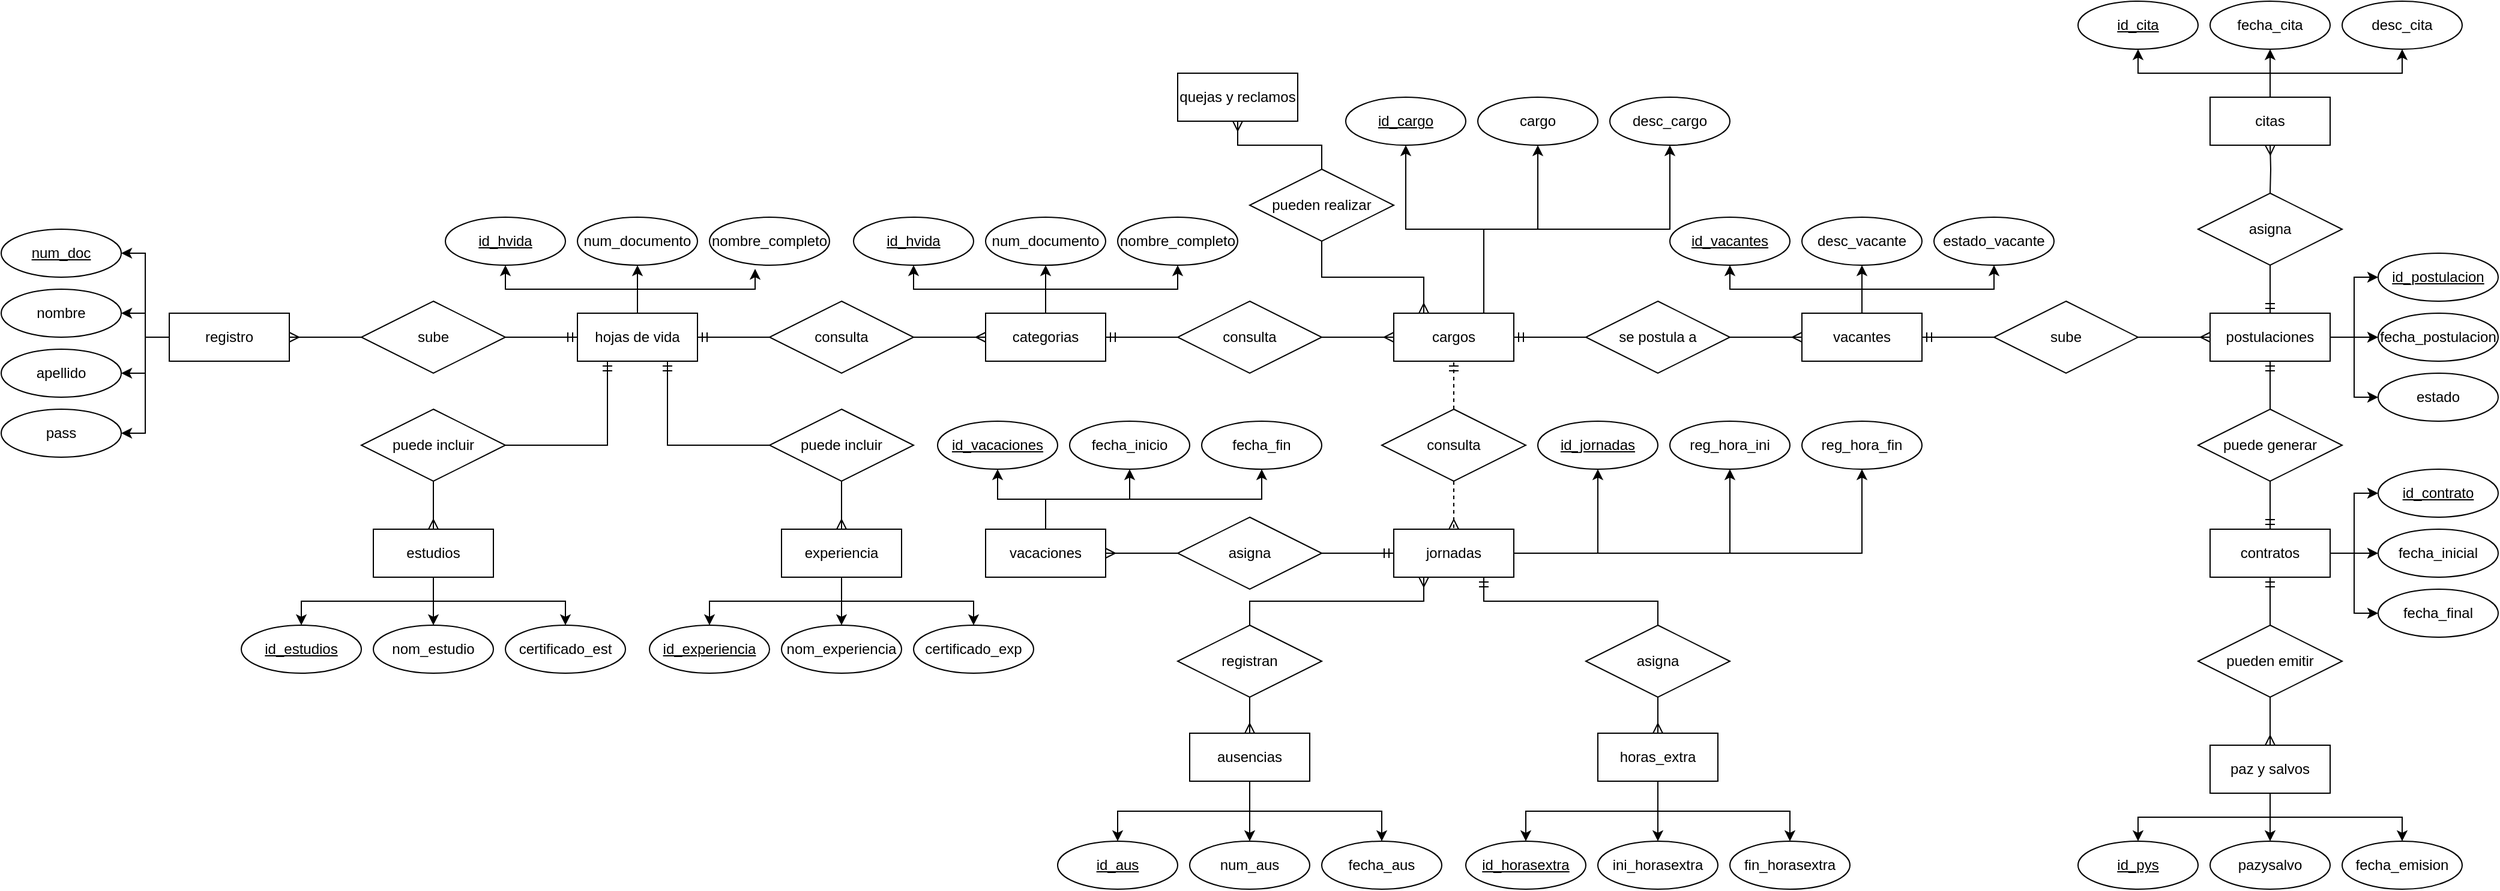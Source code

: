 <mxfile version="24.6.2" type="google">
  <diagram id="R2lEEEUBdFMjLlhIrx00" name="Page-1">
    <mxGraphModel grid="1" page="1" gridSize="10" guides="1" tooltips="1" connect="1" arrows="1" fold="1" pageScale="1" pageWidth="1600" pageHeight="900" math="0" shadow="0" extFonts="Permanent Marker^https://fonts.googleapis.com/css?family=Permanent+Marker">
      <root>
        <mxCell id="0" />
        <mxCell id="1" parent="0" />
        <mxCell id="U-xJB6DXRSWDRLuAF7kE-79" style="edgeStyle=orthogonalEdgeStyle;rounded=0;orthogonalLoop=1;jettySize=auto;html=1;exitX=0;exitY=0.5;exitDx=0;exitDy=0;entryX=1;entryY=0.5;entryDx=0;entryDy=0;" edge="1" parent="1" source="U-xJB6DXRSWDRLuAF7kE-1" target="U-xJB6DXRSWDRLuAF7kE-72">
          <mxGeometry relative="1" as="geometry" />
        </mxCell>
        <mxCell id="U-xJB6DXRSWDRLuAF7kE-80" style="edgeStyle=orthogonalEdgeStyle;rounded=0;orthogonalLoop=1;jettySize=auto;html=1;exitX=0;exitY=0.5;exitDx=0;exitDy=0;entryX=1;entryY=0.5;entryDx=0;entryDy=0;" edge="1" parent="1" source="U-xJB6DXRSWDRLuAF7kE-1" target="U-xJB6DXRSWDRLuAF7kE-73">
          <mxGeometry relative="1" as="geometry" />
        </mxCell>
        <mxCell id="U-xJB6DXRSWDRLuAF7kE-81" style="edgeStyle=orthogonalEdgeStyle;rounded=0;orthogonalLoop=1;jettySize=auto;html=1;exitX=0;exitY=0.5;exitDx=0;exitDy=0;entryX=1;entryY=0.5;entryDx=0;entryDy=0;" edge="1" parent="1" source="U-xJB6DXRSWDRLuAF7kE-1" target="U-xJB6DXRSWDRLuAF7kE-75">
          <mxGeometry relative="1" as="geometry" />
        </mxCell>
        <mxCell id="U-xJB6DXRSWDRLuAF7kE-82" style="edgeStyle=orthogonalEdgeStyle;rounded=0;orthogonalLoop=1;jettySize=auto;html=1;exitX=0;exitY=0.5;exitDx=0;exitDy=0;entryX=1;entryY=0.5;entryDx=0;entryDy=0;" edge="1" parent="1" source="U-xJB6DXRSWDRLuAF7kE-1" target="U-xJB6DXRSWDRLuAF7kE-77">
          <mxGeometry relative="1" as="geometry" />
        </mxCell>
        <mxCell id="U-xJB6DXRSWDRLuAF7kE-1" value="registro" style="whiteSpace=wrap;html=1;align=center;" vertex="1" parent="1">
          <mxGeometry x="140" y="260" width="100" height="40" as="geometry" />
        </mxCell>
        <mxCell id="U-xJB6DXRSWDRLuAF7kE-111" style="edgeStyle=orthogonalEdgeStyle;rounded=0;orthogonalLoop=1;jettySize=auto;html=1;exitX=0.5;exitY=0;exitDx=0;exitDy=0;entryX=0.5;entryY=1;entryDx=0;entryDy=0;" edge="1" parent="1" source="U-xJB6DXRSWDRLuAF7kE-2" target="U-xJB6DXRSWDRLuAF7kE-108">
          <mxGeometry relative="1" as="geometry" />
        </mxCell>
        <mxCell id="U-xJB6DXRSWDRLuAF7kE-112" style="edgeStyle=orthogonalEdgeStyle;rounded=0;orthogonalLoop=1;jettySize=auto;html=1;exitX=0.5;exitY=0;exitDx=0;exitDy=0;entryX=0.5;entryY=1;entryDx=0;entryDy=0;" edge="1" parent="1" source="U-xJB6DXRSWDRLuAF7kE-2" target="U-xJB6DXRSWDRLuAF7kE-109">
          <mxGeometry relative="1" as="geometry" />
        </mxCell>
        <mxCell id="U-xJB6DXRSWDRLuAF7kE-2" value="hojas de vida" style="whiteSpace=wrap;html=1;align=center;" vertex="1" parent="1">
          <mxGeometry x="480" y="260" width="100" height="40" as="geometry" />
        </mxCell>
        <mxCell id="U-xJB6DXRSWDRLuAF7kE-120" style="edgeStyle=orthogonalEdgeStyle;rounded=0;orthogonalLoop=1;jettySize=auto;html=1;exitX=0.5;exitY=0;exitDx=0;exitDy=0;entryX=0.5;entryY=1;entryDx=0;entryDy=0;" edge="1" parent="1" source="U-xJB6DXRSWDRLuAF7kE-3" target="U-xJB6DXRSWDRLuAF7kE-118">
          <mxGeometry relative="1" as="geometry" />
        </mxCell>
        <mxCell id="U-xJB6DXRSWDRLuAF7kE-121" style="edgeStyle=orthogonalEdgeStyle;rounded=0;orthogonalLoop=1;jettySize=auto;html=1;exitX=0.5;exitY=0;exitDx=0;exitDy=0;entryX=0.5;entryY=1;entryDx=0;entryDy=0;" edge="1" parent="1" source="U-xJB6DXRSWDRLuAF7kE-3" target="U-xJB6DXRSWDRLuAF7kE-117">
          <mxGeometry relative="1" as="geometry" />
        </mxCell>
        <mxCell id="U-xJB6DXRSWDRLuAF7kE-122" style="edgeStyle=orthogonalEdgeStyle;rounded=0;orthogonalLoop=1;jettySize=auto;html=1;exitX=0.5;exitY=0;exitDx=0;exitDy=0;entryX=0.5;entryY=1;entryDx=0;entryDy=0;" edge="1" parent="1" source="U-xJB6DXRSWDRLuAF7kE-3" target="U-xJB6DXRSWDRLuAF7kE-116">
          <mxGeometry relative="1" as="geometry" />
        </mxCell>
        <mxCell id="U-xJB6DXRSWDRLuAF7kE-3" value="categorias" style="whiteSpace=wrap;html=1;align=center;" vertex="1" parent="1">
          <mxGeometry x="820" y="260" width="100" height="40" as="geometry" />
        </mxCell>
        <mxCell id="U-xJB6DXRSWDRLuAF7kE-128" style="edgeStyle=orthogonalEdgeStyle;rounded=0;orthogonalLoop=1;jettySize=auto;html=1;exitX=0.75;exitY=0;exitDx=0;exitDy=0;entryX=0.5;entryY=1;entryDx=0;entryDy=0;" edge="1" parent="1" source="U-xJB6DXRSWDRLuAF7kE-4" target="U-xJB6DXRSWDRLuAF7kE-124">
          <mxGeometry relative="1" as="geometry" />
        </mxCell>
        <mxCell id="U-xJB6DXRSWDRLuAF7kE-129" style="edgeStyle=orthogonalEdgeStyle;rounded=0;orthogonalLoop=1;jettySize=auto;html=1;exitX=0.75;exitY=0;exitDx=0;exitDy=0;entryX=0.5;entryY=1;entryDx=0;entryDy=0;" edge="1" parent="1" source="U-xJB6DXRSWDRLuAF7kE-4" target="U-xJB6DXRSWDRLuAF7kE-125">
          <mxGeometry relative="1" as="geometry" />
        </mxCell>
        <mxCell id="U-xJB6DXRSWDRLuAF7kE-130" style="edgeStyle=orthogonalEdgeStyle;rounded=0;orthogonalLoop=1;jettySize=auto;html=1;exitX=0.75;exitY=0;exitDx=0;exitDy=0;" edge="1" parent="1" source="U-xJB6DXRSWDRLuAF7kE-4" target="U-xJB6DXRSWDRLuAF7kE-126">
          <mxGeometry relative="1" as="geometry" />
        </mxCell>
        <mxCell id="U-xJB6DXRSWDRLuAF7kE-4" value="cargos" style="whiteSpace=wrap;html=1;align=center;" vertex="1" parent="1">
          <mxGeometry x="1160" y="260" width="100" height="40" as="geometry" />
        </mxCell>
        <mxCell id="U-xJB6DXRSWDRLuAF7kE-140" style="edgeStyle=orthogonalEdgeStyle;rounded=0;orthogonalLoop=1;jettySize=auto;html=1;exitX=0.5;exitY=0;exitDx=0;exitDy=0;entryX=0.5;entryY=1;entryDx=0;entryDy=0;" edge="1" parent="1" source="U-xJB6DXRSWDRLuAF7kE-5" target="U-xJB6DXRSWDRLuAF7kE-137">
          <mxGeometry relative="1" as="geometry" />
        </mxCell>
        <mxCell id="U-xJB6DXRSWDRLuAF7kE-141" style="edgeStyle=orthogonalEdgeStyle;rounded=0;orthogonalLoop=1;jettySize=auto;html=1;exitX=0.5;exitY=0;exitDx=0;exitDy=0;entryX=0.5;entryY=1;entryDx=0;entryDy=0;" edge="1" parent="1" source="U-xJB6DXRSWDRLuAF7kE-5" target="U-xJB6DXRSWDRLuAF7kE-138">
          <mxGeometry relative="1" as="geometry" />
        </mxCell>
        <mxCell id="U-xJB6DXRSWDRLuAF7kE-142" style="edgeStyle=orthogonalEdgeStyle;rounded=0;orthogonalLoop=1;jettySize=auto;html=1;exitX=0.5;exitY=0;exitDx=0;exitDy=0;entryX=0.5;entryY=1;entryDx=0;entryDy=0;" edge="1" parent="1" source="U-xJB6DXRSWDRLuAF7kE-5" target="U-xJB6DXRSWDRLuAF7kE-139">
          <mxGeometry relative="1" as="geometry" />
        </mxCell>
        <mxCell id="U-xJB6DXRSWDRLuAF7kE-5" value="vacantes" style="whiteSpace=wrap;html=1;align=center;" vertex="1" parent="1">
          <mxGeometry x="1500" y="260" width="100" height="40" as="geometry" />
        </mxCell>
        <mxCell id="U-xJB6DXRSWDRLuAF7kE-164" style="edgeStyle=orthogonalEdgeStyle;rounded=0;orthogonalLoop=1;jettySize=auto;html=1;exitX=1;exitY=0.5;exitDx=0;exitDy=0;entryX=0;entryY=0.5;entryDx=0;entryDy=0;" edge="1" parent="1" source="U-xJB6DXRSWDRLuAF7kE-6" target="U-xJB6DXRSWDRLuAF7kE-161">
          <mxGeometry relative="1" as="geometry" />
        </mxCell>
        <mxCell id="U-xJB6DXRSWDRLuAF7kE-165" style="edgeStyle=orthogonalEdgeStyle;rounded=0;orthogonalLoop=1;jettySize=auto;html=1;exitX=1;exitY=0.5;exitDx=0;exitDy=0;entryX=0;entryY=0.5;entryDx=0;entryDy=0;" edge="1" parent="1" source="U-xJB6DXRSWDRLuAF7kE-6" target="U-xJB6DXRSWDRLuAF7kE-162">
          <mxGeometry relative="1" as="geometry" />
        </mxCell>
        <mxCell id="U-xJB6DXRSWDRLuAF7kE-166" style="edgeStyle=orthogonalEdgeStyle;rounded=0;orthogonalLoop=1;jettySize=auto;html=1;exitX=1;exitY=0.5;exitDx=0;exitDy=0;entryX=0;entryY=0.5;entryDx=0;entryDy=0;" edge="1" parent="1" source="U-xJB6DXRSWDRLuAF7kE-6" target="U-xJB6DXRSWDRLuAF7kE-163">
          <mxGeometry relative="1" as="geometry" />
        </mxCell>
        <mxCell id="U-xJB6DXRSWDRLuAF7kE-6" value="postulaciones" style="whiteSpace=wrap;html=1;align=center;" vertex="1" parent="1">
          <mxGeometry x="1840" y="260" width="100" height="40" as="geometry" />
        </mxCell>
        <mxCell id="U-xJB6DXRSWDRLuAF7kE-158" style="edgeStyle=orthogonalEdgeStyle;rounded=0;orthogonalLoop=1;jettySize=auto;html=1;exitX=0.5;exitY=0;exitDx=0;exitDy=0;entryX=0.5;entryY=1;entryDx=0;entryDy=0;" edge="1" parent="1" source="U-xJB6DXRSWDRLuAF7kE-7" target="U-xJB6DXRSWDRLuAF7kE-155">
          <mxGeometry relative="1" as="geometry" />
        </mxCell>
        <mxCell id="U-xJB6DXRSWDRLuAF7kE-159" style="edgeStyle=orthogonalEdgeStyle;rounded=0;orthogonalLoop=1;jettySize=auto;html=1;exitX=0.5;exitY=0;exitDx=0;exitDy=0;entryX=0.5;entryY=1;entryDx=0;entryDy=0;" edge="1" parent="1" source="U-xJB6DXRSWDRLuAF7kE-7" target="U-xJB6DXRSWDRLuAF7kE-156">
          <mxGeometry relative="1" as="geometry" />
        </mxCell>
        <mxCell id="U-xJB6DXRSWDRLuAF7kE-160" style="edgeStyle=orthogonalEdgeStyle;rounded=0;orthogonalLoop=1;jettySize=auto;html=1;exitX=0.5;exitY=0;exitDx=0;exitDy=0;" edge="1" parent="1" source="U-xJB6DXRSWDRLuAF7kE-7" target="U-xJB6DXRSWDRLuAF7kE-157">
          <mxGeometry relative="1" as="geometry" />
        </mxCell>
        <mxCell id="U-xJB6DXRSWDRLuAF7kE-7" value="citas" style="whiteSpace=wrap;html=1;align=center;" vertex="1" parent="1">
          <mxGeometry x="1840" y="80" width="100" height="40" as="geometry" />
        </mxCell>
        <mxCell id="U-xJB6DXRSWDRLuAF7kE-176" style="edgeStyle=orthogonalEdgeStyle;rounded=0;orthogonalLoop=1;jettySize=auto;html=1;exitX=0.5;exitY=1;exitDx=0;exitDy=0;entryX=0.5;entryY=0;entryDx=0;entryDy=0;" edge="1" parent="1" source="U-xJB6DXRSWDRLuAF7kE-13" target="U-xJB6DXRSWDRLuAF7kE-173">
          <mxGeometry relative="1" as="geometry" />
        </mxCell>
        <mxCell id="U-xJB6DXRSWDRLuAF7kE-177" style="edgeStyle=orthogonalEdgeStyle;rounded=0;orthogonalLoop=1;jettySize=auto;html=1;exitX=0.5;exitY=1;exitDx=0;exitDy=0;entryX=0.5;entryY=0;entryDx=0;entryDy=0;" edge="1" parent="1" source="U-xJB6DXRSWDRLuAF7kE-13" target="U-xJB6DXRSWDRLuAF7kE-174">
          <mxGeometry relative="1" as="geometry" />
        </mxCell>
        <mxCell id="U-xJB6DXRSWDRLuAF7kE-178" style="edgeStyle=orthogonalEdgeStyle;rounded=0;orthogonalLoop=1;jettySize=auto;html=1;exitX=0.5;exitY=1;exitDx=0;exitDy=0;entryX=0.5;entryY=0;entryDx=0;entryDy=0;" edge="1" parent="1" source="U-xJB6DXRSWDRLuAF7kE-13" target="U-xJB6DXRSWDRLuAF7kE-175">
          <mxGeometry relative="1" as="geometry" />
        </mxCell>
        <mxCell id="U-xJB6DXRSWDRLuAF7kE-13" value="paz y salvos" style="whiteSpace=wrap;html=1;align=center;" vertex="1" parent="1">
          <mxGeometry x="1840" y="620" width="100" height="40" as="geometry" />
        </mxCell>
        <mxCell id="U-xJB6DXRSWDRLuAF7kE-134" style="edgeStyle=orthogonalEdgeStyle;rounded=0;orthogonalLoop=1;jettySize=auto;html=1;exitX=1;exitY=0.5;exitDx=0;exitDy=0;entryX=0.5;entryY=1;entryDx=0;entryDy=0;" edge="1" parent="1" source="U-xJB6DXRSWDRLuAF7kE-14" target="U-xJB6DXRSWDRLuAF7kE-131">
          <mxGeometry relative="1" as="geometry" />
        </mxCell>
        <mxCell id="U-xJB6DXRSWDRLuAF7kE-135" style="edgeStyle=orthogonalEdgeStyle;rounded=0;orthogonalLoop=1;jettySize=auto;html=1;exitX=1;exitY=0.5;exitDx=0;exitDy=0;entryX=0.5;entryY=1;entryDx=0;entryDy=0;" edge="1" parent="1" source="U-xJB6DXRSWDRLuAF7kE-14" target="U-xJB6DXRSWDRLuAF7kE-132">
          <mxGeometry relative="1" as="geometry" />
        </mxCell>
        <mxCell id="U-xJB6DXRSWDRLuAF7kE-136" style="edgeStyle=orthogonalEdgeStyle;rounded=0;orthogonalLoop=1;jettySize=auto;html=1;exitX=1;exitY=0.5;exitDx=0;exitDy=0;entryX=0.5;entryY=1;entryDx=0;entryDy=0;" edge="1" parent="1" source="U-xJB6DXRSWDRLuAF7kE-14" target="U-xJB6DXRSWDRLuAF7kE-133">
          <mxGeometry relative="1" as="geometry" />
        </mxCell>
        <mxCell id="U-xJB6DXRSWDRLuAF7kE-14" value="jornadas" style="whiteSpace=wrap;html=1;align=center;" vertex="1" parent="1">
          <mxGeometry x="1160" y="440" width="100" height="40" as="geometry" />
        </mxCell>
        <mxCell id="U-xJB6DXRSWDRLuAF7kE-105" style="edgeStyle=orthogonalEdgeStyle;rounded=0;orthogonalLoop=1;jettySize=auto;html=1;exitX=0.5;exitY=0;exitDx=0;exitDy=0;entryX=0.5;entryY=1;entryDx=0;entryDy=0;" edge="1" parent="1" source="U-xJB6DXRSWDRLuAF7kE-15" target="U-xJB6DXRSWDRLuAF7kE-102">
          <mxGeometry relative="1" as="geometry" />
        </mxCell>
        <mxCell id="U-xJB6DXRSWDRLuAF7kE-106" style="edgeStyle=orthogonalEdgeStyle;rounded=0;orthogonalLoop=1;jettySize=auto;html=1;exitX=0.5;exitY=0;exitDx=0;exitDy=0;entryX=0.5;entryY=1;entryDx=0;entryDy=0;" edge="1" parent="1" source="U-xJB6DXRSWDRLuAF7kE-15" target="U-xJB6DXRSWDRLuAF7kE-103">
          <mxGeometry relative="1" as="geometry" />
        </mxCell>
        <mxCell id="U-xJB6DXRSWDRLuAF7kE-107" style="edgeStyle=orthogonalEdgeStyle;rounded=0;orthogonalLoop=1;jettySize=auto;html=1;exitX=0.5;exitY=0;exitDx=0;exitDy=0;" edge="1" parent="1" source="U-xJB6DXRSWDRLuAF7kE-15" target="U-xJB6DXRSWDRLuAF7kE-104">
          <mxGeometry relative="1" as="geometry" />
        </mxCell>
        <mxCell id="U-xJB6DXRSWDRLuAF7kE-15" value="vacaciones" style="whiteSpace=wrap;html=1;align=center;" vertex="1" parent="1">
          <mxGeometry x="820" y="440" width="100" height="40" as="geometry" />
        </mxCell>
        <mxCell id="U-xJB6DXRSWDRLuAF7kE-146" style="edgeStyle=orthogonalEdgeStyle;rounded=0;orthogonalLoop=1;jettySize=auto;html=1;exitX=0.5;exitY=1;exitDx=0;exitDy=0;entryX=0.5;entryY=0;entryDx=0;entryDy=0;" edge="1" parent="1" source="U-xJB6DXRSWDRLuAF7kE-16" target="U-xJB6DXRSWDRLuAF7kE-143">
          <mxGeometry relative="1" as="geometry" />
        </mxCell>
        <mxCell id="U-xJB6DXRSWDRLuAF7kE-147" style="edgeStyle=orthogonalEdgeStyle;rounded=0;orthogonalLoop=1;jettySize=auto;html=1;exitX=0.5;exitY=1;exitDx=0;exitDy=0;entryX=0.5;entryY=0;entryDx=0;entryDy=0;" edge="1" parent="1" source="U-xJB6DXRSWDRLuAF7kE-16" target="U-xJB6DXRSWDRLuAF7kE-144">
          <mxGeometry relative="1" as="geometry" />
        </mxCell>
        <mxCell id="U-xJB6DXRSWDRLuAF7kE-148" style="edgeStyle=orthogonalEdgeStyle;rounded=0;orthogonalLoop=1;jettySize=auto;html=1;exitX=0.5;exitY=1;exitDx=0;exitDy=0;entryX=0.5;entryY=0;entryDx=0;entryDy=0;" edge="1" parent="1" source="U-xJB6DXRSWDRLuAF7kE-16" target="U-xJB6DXRSWDRLuAF7kE-145">
          <mxGeometry relative="1" as="geometry" />
        </mxCell>
        <mxCell id="U-xJB6DXRSWDRLuAF7kE-16" value="ausencias" style="whiteSpace=wrap;html=1;align=center;" vertex="1" parent="1">
          <mxGeometry x="990" y="610" width="100" height="40" as="geometry" />
        </mxCell>
        <mxCell id="U-xJB6DXRSWDRLuAF7kE-153" style="edgeStyle=orthogonalEdgeStyle;rounded=0;orthogonalLoop=1;jettySize=auto;html=1;exitX=0.5;exitY=1;exitDx=0;exitDy=0;entryX=0.5;entryY=0;entryDx=0;entryDy=0;" edge="1" parent="1" source="U-xJB6DXRSWDRLuAF7kE-17" target="U-xJB6DXRSWDRLuAF7kE-150">
          <mxGeometry relative="1" as="geometry" />
        </mxCell>
        <mxCell id="U-xJB6DXRSWDRLuAF7kE-17" value="horas_extra" style="whiteSpace=wrap;html=1;align=center;" vertex="1" parent="1">
          <mxGeometry x="1330" y="610" width="100" height="40" as="geometry" />
        </mxCell>
        <mxCell id="U-xJB6DXRSWDRLuAF7kE-170" style="edgeStyle=orthogonalEdgeStyle;rounded=0;orthogonalLoop=1;jettySize=auto;html=1;exitX=1;exitY=0.5;exitDx=0;exitDy=0;entryX=0;entryY=0.5;entryDx=0;entryDy=0;" edge="1" parent="1" source="U-xJB6DXRSWDRLuAF7kE-18" target="U-xJB6DXRSWDRLuAF7kE-167">
          <mxGeometry relative="1" as="geometry" />
        </mxCell>
        <mxCell id="U-xJB6DXRSWDRLuAF7kE-171" style="edgeStyle=orthogonalEdgeStyle;rounded=0;orthogonalLoop=1;jettySize=auto;html=1;exitX=1;exitY=0.5;exitDx=0;exitDy=0;entryX=0;entryY=0.5;entryDx=0;entryDy=0;" edge="1" parent="1" source="U-xJB6DXRSWDRLuAF7kE-18" target="U-xJB6DXRSWDRLuAF7kE-168">
          <mxGeometry relative="1" as="geometry" />
        </mxCell>
        <mxCell id="U-xJB6DXRSWDRLuAF7kE-172" style="edgeStyle=orthogonalEdgeStyle;rounded=0;orthogonalLoop=1;jettySize=auto;html=1;exitX=1;exitY=0.5;exitDx=0;exitDy=0;entryX=0;entryY=0.5;entryDx=0;entryDy=0;" edge="1" parent="1" source="U-xJB6DXRSWDRLuAF7kE-18" target="U-xJB6DXRSWDRLuAF7kE-169">
          <mxGeometry relative="1" as="geometry" />
        </mxCell>
        <mxCell id="U-xJB6DXRSWDRLuAF7kE-18" value="contratos" style="whiteSpace=wrap;html=1;align=center;" vertex="1" parent="1">
          <mxGeometry x="1840" y="440" width="100" height="40" as="geometry" />
        </mxCell>
        <mxCell id="U-xJB6DXRSWDRLuAF7kE-19" value="quejas y reclamos" style="whiteSpace=wrap;html=1;align=center;" vertex="1" parent="1">
          <mxGeometry x="980" y="60" width="100" height="40" as="geometry" />
        </mxCell>
        <mxCell id="U-xJB6DXRSWDRLuAF7kE-96" style="edgeStyle=orthogonalEdgeStyle;rounded=0;orthogonalLoop=1;jettySize=auto;html=1;exitX=0.5;exitY=1;exitDx=0;exitDy=0;entryX=0.5;entryY=0;entryDx=0;entryDy=0;" edge="1" parent="1" source="U-xJB6DXRSWDRLuAF7kE-20" target="U-xJB6DXRSWDRLuAF7kE-92">
          <mxGeometry relative="1" as="geometry" />
        </mxCell>
        <mxCell id="U-xJB6DXRSWDRLuAF7kE-97" style="edgeStyle=orthogonalEdgeStyle;rounded=0;orthogonalLoop=1;jettySize=auto;html=1;exitX=0.5;exitY=1;exitDx=0;exitDy=0;entryX=0.5;entryY=0;entryDx=0;entryDy=0;" edge="1" parent="1" source="U-xJB6DXRSWDRLuAF7kE-20" target="U-xJB6DXRSWDRLuAF7kE-93">
          <mxGeometry relative="1" as="geometry" />
        </mxCell>
        <mxCell id="U-xJB6DXRSWDRLuAF7kE-98" style="edgeStyle=orthogonalEdgeStyle;rounded=0;orthogonalLoop=1;jettySize=auto;html=1;exitX=0.5;exitY=1;exitDx=0;exitDy=0;entryX=0.5;entryY=0;entryDx=0;entryDy=0;" edge="1" parent="1" source="U-xJB6DXRSWDRLuAF7kE-20" target="U-xJB6DXRSWDRLuAF7kE-94">
          <mxGeometry relative="1" as="geometry" />
        </mxCell>
        <mxCell id="U-xJB6DXRSWDRLuAF7kE-20" value="experiencia" style="whiteSpace=wrap;html=1;align=center;" vertex="1" parent="1">
          <mxGeometry x="650" y="440" width="100" height="40" as="geometry" />
        </mxCell>
        <mxCell id="U-xJB6DXRSWDRLuAF7kE-88" style="edgeStyle=orthogonalEdgeStyle;rounded=0;orthogonalLoop=1;jettySize=auto;html=1;exitX=0.5;exitY=1;exitDx=0;exitDy=0;" edge="1" parent="1" source="U-xJB6DXRSWDRLuAF7kE-21" target="U-xJB6DXRSWDRLuAF7kE-83">
          <mxGeometry relative="1" as="geometry" />
        </mxCell>
        <mxCell id="U-xJB6DXRSWDRLuAF7kE-89" style="edgeStyle=orthogonalEdgeStyle;rounded=0;orthogonalLoop=1;jettySize=auto;html=1;exitX=0.5;exitY=1;exitDx=0;exitDy=0;entryX=0.5;entryY=0;entryDx=0;entryDy=0;" edge="1" parent="1" source="U-xJB6DXRSWDRLuAF7kE-21" target="U-xJB6DXRSWDRLuAF7kE-84">
          <mxGeometry relative="1" as="geometry" />
        </mxCell>
        <mxCell id="U-xJB6DXRSWDRLuAF7kE-91" style="edgeStyle=orthogonalEdgeStyle;rounded=0;orthogonalLoop=1;jettySize=auto;html=1;exitX=0.5;exitY=1;exitDx=0;exitDy=0;entryX=0.5;entryY=0;entryDx=0;entryDy=0;" edge="1" parent="1" source="U-xJB6DXRSWDRLuAF7kE-21" target="U-xJB6DXRSWDRLuAF7kE-85">
          <mxGeometry relative="1" as="geometry" />
        </mxCell>
        <mxCell id="U-xJB6DXRSWDRLuAF7kE-21" value="estudios" style="whiteSpace=wrap;html=1;align=center;" vertex="1" parent="1">
          <mxGeometry x="310" y="440" width="100" height="40" as="geometry" />
        </mxCell>
        <mxCell id="U-xJB6DXRSWDRLuAF7kE-42" style="edgeStyle=orthogonalEdgeStyle;rounded=0;orthogonalLoop=1;jettySize=auto;html=1;exitX=0;exitY=0.5;exitDx=0;exitDy=0;entryX=1;entryY=0.5;entryDx=0;entryDy=0;endArrow=ERmany;endFill=0;" edge="1" parent="1" source="U-xJB6DXRSWDRLuAF7kE-23" target="U-xJB6DXRSWDRLuAF7kE-1">
          <mxGeometry relative="1" as="geometry" />
        </mxCell>
        <mxCell id="U-xJB6DXRSWDRLuAF7kE-43" style="edgeStyle=orthogonalEdgeStyle;rounded=0;orthogonalLoop=1;jettySize=auto;html=1;exitX=1;exitY=0.5;exitDx=0;exitDy=0;entryX=0;entryY=0.5;entryDx=0;entryDy=0;endArrow=ERmandOne;endFill=0;" edge="1" parent="1" source="U-xJB6DXRSWDRLuAF7kE-23" target="U-xJB6DXRSWDRLuAF7kE-2">
          <mxGeometry relative="1" as="geometry" />
        </mxCell>
        <mxCell id="U-xJB6DXRSWDRLuAF7kE-23" value="sube" style="shape=rhombus;perimeter=rhombusPerimeter;whiteSpace=wrap;html=1;align=center;" vertex="1" parent="1">
          <mxGeometry x="300" y="250" width="120" height="60" as="geometry" />
        </mxCell>
        <mxCell id="U-xJB6DXRSWDRLuAF7kE-24" value="consulta" style="shape=rhombus;perimeter=rhombusPerimeter;whiteSpace=wrap;html=1;align=center;" vertex="1" parent="1">
          <mxGeometry x="640" y="250" width="120" height="60" as="geometry" />
        </mxCell>
        <mxCell id="U-xJB6DXRSWDRLuAF7kE-26" value="consulta" style="shape=rhombus;perimeter=rhombusPerimeter;whiteSpace=wrap;html=1;align=center;" vertex="1" parent="1">
          <mxGeometry x="980" y="250" width="120" height="60" as="geometry" />
        </mxCell>
        <mxCell id="U-xJB6DXRSWDRLuAF7kE-27" value="se postula a" style="shape=rhombus;perimeter=rhombusPerimeter;whiteSpace=wrap;html=1;align=center;" vertex="1" parent="1">
          <mxGeometry x="1320" y="250" width="120" height="60" as="geometry" />
        </mxCell>
        <mxCell id="U-xJB6DXRSWDRLuAF7kE-28" value="sube" style="shape=rhombus;perimeter=rhombusPerimeter;whiteSpace=wrap;html=1;align=center;" vertex="1" parent="1">
          <mxGeometry x="1660" y="250" width="120" height="60" as="geometry" />
        </mxCell>
        <mxCell id="U-xJB6DXRSWDRLuAF7kE-29" value="consulta" style="shape=rhombus;perimeter=rhombusPerimeter;whiteSpace=wrap;html=1;align=center;" vertex="1" parent="1">
          <mxGeometry x="1150" y="340" width="120" height="60" as="geometry" />
        </mxCell>
        <mxCell id="U-xJB6DXRSWDRLuAF7kE-31" value="asigna" style="shape=rhombus;perimeter=rhombusPerimeter;whiteSpace=wrap;html=1;align=center;" vertex="1" parent="1">
          <mxGeometry x="980" y="430" width="120" height="60" as="geometry" />
        </mxCell>
        <mxCell id="U-xJB6DXRSWDRLuAF7kE-32" value="registran" style="shape=rhombus;perimeter=rhombusPerimeter;whiteSpace=wrap;html=1;align=center;" vertex="1" parent="1">
          <mxGeometry x="980" y="520" width="120" height="60" as="geometry" />
        </mxCell>
        <mxCell id="U-xJB6DXRSWDRLuAF7kE-33" value="asigna" style="shape=rhombus;perimeter=rhombusPerimeter;whiteSpace=wrap;html=1;align=center;" vertex="1" parent="1">
          <mxGeometry x="1320" y="520" width="120" height="60" as="geometry" />
        </mxCell>
        <mxCell id="U-xJB6DXRSWDRLuAF7kE-35" value="asigna" style="shape=rhombus;perimeter=rhombusPerimeter;whiteSpace=wrap;html=1;align=center;" vertex="1" parent="1">
          <mxGeometry x="1830" y="160" width="120" height="60" as="geometry" />
        </mxCell>
        <mxCell id="U-xJB6DXRSWDRLuAF7kE-36" value="puede generar" style="shape=rhombus;perimeter=rhombusPerimeter;whiteSpace=wrap;html=1;align=center;" vertex="1" parent="1">
          <mxGeometry x="1830" y="340" width="120" height="60" as="geometry" />
        </mxCell>
        <mxCell id="U-xJB6DXRSWDRLuAF7kE-37" value="pueden emitir" style="shape=rhombus;perimeter=rhombusPerimeter;whiteSpace=wrap;html=1;align=center;" vertex="1" parent="1">
          <mxGeometry x="1830" y="520" width="120" height="60" as="geometry" />
        </mxCell>
        <mxCell id="U-xJB6DXRSWDRLuAF7kE-38" value="pueden realizar" style="shape=rhombus;perimeter=rhombusPerimeter;whiteSpace=wrap;html=1;align=center;" vertex="1" parent="1">
          <mxGeometry x="1040" y="140" width="120" height="60" as="geometry" />
        </mxCell>
        <mxCell id="U-xJB6DXRSWDRLuAF7kE-44" style="edgeStyle=orthogonalEdgeStyle;rounded=0;orthogonalLoop=1;jettySize=auto;html=1;exitX=1;exitY=0.5;exitDx=0;exitDy=0;entryX=0.25;entryY=1;entryDx=0;entryDy=0;endArrow=ERmandOne;endFill=0;" edge="1" parent="1" source="U-xJB6DXRSWDRLuAF7kE-39" target="U-xJB6DXRSWDRLuAF7kE-2">
          <mxGeometry relative="1" as="geometry" />
        </mxCell>
        <mxCell id="U-xJB6DXRSWDRLuAF7kE-45" style="edgeStyle=orthogonalEdgeStyle;rounded=0;orthogonalLoop=1;jettySize=auto;html=1;exitX=0.5;exitY=1;exitDx=0;exitDy=0;entryX=0.5;entryY=0;entryDx=0;entryDy=0;endArrow=ERmany;endFill=0;" edge="1" parent="1" source="U-xJB6DXRSWDRLuAF7kE-39" target="U-xJB6DXRSWDRLuAF7kE-21">
          <mxGeometry relative="1" as="geometry" />
        </mxCell>
        <mxCell id="U-xJB6DXRSWDRLuAF7kE-39" value="puede incluir" style="shape=rhombus;perimeter=rhombusPerimeter;whiteSpace=wrap;html=1;align=center;" vertex="1" parent="1">
          <mxGeometry x="300" y="340" width="120" height="60" as="geometry" />
        </mxCell>
        <mxCell id="U-xJB6DXRSWDRLuAF7kE-40" value="puede incluir" style="shape=rhombus;perimeter=rhombusPerimeter;whiteSpace=wrap;html=1;align=center;" vertex="1" parent="1">
          <mxGeometry x="640" y="340" width="120" height="60" as="geometry" />
        </mxCell>
        <mxCell id="U-xJB6DXRSWDRLuAF7kE-46" style="edgeStyle=orthogonalEdgeStyle;rounded=0;orthogonalLoop=1;jettySize=auto;html=1;exitX=0;exitY=0.5;exitDx=0;exitDy=0;entryX=0.75;entryY=1;entryDx=0;entryDy=0;endArrow=ERmandOne;endFill=0;" edge="1" parent="1" source="U-xJB6DXRSWDRLuAF7kE-40" target="U-xJB6DXRSWDRLuAF7kE-2">
          <mxGeometry relative="1" as="geometry">
            <mxPoint x="430" y="380" as="sourcePoint" />
            <mxPoint x="540" y="310" as="targetPoint" />
          </mxGeometry>
        </mxCell>
        <mxCell id="U-xJB6DXRSWDRLuAF7kE-47" style="edgeStyle=orthogonalEdgeStyle;rounded=0;orthogonalLoop=1;jettySize=auto;html=1;exitX=0.5;exitY=1;exitDx=0;exitDy=0;endArrow=ERmany;endFill=0;" edge="1" parent="1" source="U-xJB6DXRSWDRLuAF7kE-40" target="U-xJB6DXRSWDRLuAF7kE-20">
          <mxGeometry relative="1" as="geometry">
            <mxPoint x="370" y="410" as="sourcePoint" />
            <mxPoint x="370" y="450" as="targetPoint" />
          </mxGeometry>
        </mxCell>
        <mxCell id="U-xJB6DXRSWDRLuAF7kE-48" style="edgeStyle=orthogonalEdgeStyle;rounded=0;orthogonalLoop=1;jettySize=auto;html=1;exitX=0;exitY=0.5;exitDx=0;exitDy=0;entryX=1;entryY=0.5;entryDx=0;entryDy=0;endArrow=ERmandOne;endFill=0;" edge="1" parent="1" source="U-xJB6DXRSWDRLuAF7kE-24" target="U-xJB6DXRSWDRLuAF7kE-2">
          <mxGeometry relative="1" as="geometry">
            <mxPoint x="650" y="380" as="sourcePoint" />
            <mxPoint x="565" y="310" as="targetPoint" />
          </mxGeometry>
        </mxCell>
        <mxCell id="U-xJB6DXRSWDRLuAF7kE-49" style="edgeStyle=orthogonalEdgeStyle;rounded=0;orthogonalLoop=1;jettySize=auto;html=1;exitX=1;exitY=0.5;exitDx=0;exitDy=0;entryX=0;entryY=0.5;entryDx=0;entryDy=0;endArrow=ERmany;endFill=0;" edge="1" parent="1" source="U-xJB6DXRSWDRLuAF7kE-24" target="U-xJB6DXRSWDRLuAF7kE-3">
          <mxGeometry relative="1" as="geometry">
            <mxPoint x="310" y="290" as="sourcePoint" />
            <mxPoint x="250" y="290" as="targetPoint" />
          </mxGeometry>
        </mxCell>
        <mxCell id="U-xJB6DXRSWDRLuAF7kE-50" style="edgeStyle=orthogonalEdgeStyle;rounded=0;orthogonalLoop=1;jettySize=auto;html=1;exitX=0;exitY=0.5;exitDx=0;exitDy=0;entryX=1;entryY=0.5;entryDx=0;entryDy=0;endArrow=ERmandOne;endFill=0;" edge="1" parent="1" source="U-xJB6DXRSWDRLuAF7kE-26" target="U-xJB6DXRSWDRLuAF7kE-3">
          <mxGeometry relative="1" as="geometry">
            <mxPoint x="650" y="290" as="sourcePoint" />
            <mxPoint x="590" y="290" as="targetPoint" />
          </mxGeometry>
        </mxCell>
        <mxCell id="U-xJB6DXRSWDRLuAF7kE-51" style="edgeStyle=orthogonalEdgeStyle;rounded=0;orthogonalLoop=1;jettySize=auto;html=1;exitX=1;exitY=0.5;exitDx=0;exitDy=0;entryX=0;entryY=0.5;entryDx=0;entryDy=0;endArrow=ERmany;endFill=0;" edge="1" parent="1" source="U-xJB6DXRSWDRLuAF7kE-26" target="U-xJB6DXRSWDRLuAF7kE-4">
          <mxGeometry relative="1" as="geometry">
            <mxPoint x="770" y="290" as="sourcePoint" />
            <mxPoint x="830" y="290" as="targetPoint" />
          </mxGeometry>
        </mxCell>
        <mxCell id="U-xJB6DXRSWDRLuAF7kE-52" style="edgeStyle=orthogonalEdgeStyle;rounded=0;orthogonalLoop=1;jettySize=auto;html=1;exitX=0;exitY=0.5;exitDx=0;exitDy=0;entryX=1;entryY=0.5;entryDx=0;entryDy=0;endArrow=ERmandOne;endFill=0;" edge="1" parent="1" source="U-xJB6DXRSWDRLuAF7kE-27" target="U-xJB6DXRSWDRLuAF7kE-4">
          <mxGeometry relative="1" as="geometry">
            <mxPoint x="990" y="290" as="sourcePoint" />
            <mxPoint x="930" y="290" as="targetPoint" />
          </mxGeometry>
        </mxCell>
        <mxCell id="U-xJB6DXRSWDRLuAF7kE-53" style="edgeStyle=orthogonalEdgeStyle;rounded=0;orthogonalLoop=1;jettySize=auto;html=1;exitX=1;exitY=0.5;exitDx=0;exitDy=0;entryX=0;entryY=0.5;entryDx=0;entryDy=0;endArrow=ERmany;endFill=0;" edge="1" parent="1" source="U-xJB6DXRSWDRLuAF7kE-27" target="U-xJB6DXRSWDRLuAF7kE-5">
          <mxGeometry relative="1" as="geometry">
            <mxPoint x="1110" y="290" as="sourcePoint" />
            <mxPoint x="1170" y="290" as="targetPoint" />
          </mxGeometry>
        </mxCell>
        <mxCell id="U-xJB6DXRSWDRLuAF7kE-54" style="edgeStyle=orthogonalEdgeStyle;rounded=0;orthogonalLoop=1;jettySize=auto;html=1;exitX=0;exitY=0.5;exitDx=0;exitDy=0;entryX=1;entryY=0.5;entryDx=0;entryDy=0;endArrow=ERmandOne;endFill=0;" edge="1" parent="1" source="U-xJB6DXRSWDRLuAF7kE-28" target="U-xJB6DXRSWDRLuAF7kE-5">
          <mxGeometry relative="1" as="geometry">
            <mxPoint x="1330" y="290" as="sourcePoint" />
            <mxPoint x="1270" y="290" as="targetPoint" />
          </mxGeometry>
        </mxCell>
        <mxCell id="U-xJB6DXRSWDRLuAF7kE-55" style="edgeStyle=orthogonalEdgeStyle;rounded=0;orthogonalLoop=1;jettySize=auto;html=1;exitX=1;exitY=0.5;exitDx=0;exitDy=0;entryX=0;entryY=0.5;entryDx=0;entryDy=0;endArrow=ERmany;endFill=0;" edge="1" parent="1" source="U-xJB6DXRSWDRLuAF7kE-28" target="U-xJB6DXRSWDRLuAF7kE-6">
          <mxGeometry relative="1" as="geometry">
            <mxPoint x="1450" y="290" as="sourcePoint" />
            <mxPoint x="1510" y="290" as="targetPoint" />
          </mxGeometry>
        </mxCell>
        <mxCell id="U-xJB6DXRSWDRLuAF7kE-56" style="edgeStyle=orthogonalEdgeStyle;rounded=0;orthogonalLoop=1;jettySize=auto;html=1;exitX=0.5;exitY=0;exitDx=0;exitDy=0;entryX=0.5;entryY=1;entryDx=0;entryDy=0;endArrow=ERmandOne;endFill=0;" edge="1" parent="1" source="U-xJB6DXRSWDRLuAF7kE-36" target="U-xJB6DXRSWDRLuAF7kE-6">
          <mxGeometry relative="1" as="geometry">
            <mxPoint x="1670" y="290" as="sourcePoint" />
            <mxPoint x="1610" y="290" as="targetPoint" />
          </mxGeometry>
        </mxCell>
        <mxCell id="U-xJB6DXRSWDRLuAF7kE-57" style="edgeStyle=orthogonalEdgeStyle;rounded=0;orthogonalLoop=1;jettySize=auto;html=1;exitX=0.5;exitY=1;exitDx=0;exitDy=0;entryX=0.5;entryY=0;entryDx=0;entryDy=0;endArrow=ERmandOne;endFill=0;" edge="1" parent="1" source="U-xJB6DXRSWDRLuAF7kE-36" target="U-xJB6DXRSWDRLuAF7kE-18">
          <mxGeometry relative="1" as="geometry">
            <mxPoint x="1900" y="350" as="sourcePoint" />
            <mxPoint x="1900" y="310" as="targetPoint" />
          </mxGeometry>
        </mxCell>
        <mxCell id="U-xJB6DXRSWDRLuAF7kE-58" style="edgeStyle=orthogonalEdgeStyle;rounded=0;orthogonalLoop=1;jettySize=auto;html=1;exitX=0.5;exitY=0;exitDx=0;exitDy=0;entryX=0.5;entryY=1;entryDx=0;entryDy=0;endArrow=ERmandOne;endFill=0;" edge="1" parent="1" source="U-xJB6DXRSWDRLuAF7kE-37" target="U-xJB6DXRSWDRLuAF7kE-18">
          <mxGeometry relative="1" as="geometry">
            <mxPoint x="1900" y="350" as="sourcePoint" />
            <mxPoint x="1900" y="310" as="targetPoint" />
          </mxGeometry>
        </mxCell>
        <mxCell id="U-xJB6DXRSWDRLuAF7kE-59" style="edgeStyle=orthogonalEdgeStyle;rounded=0;orthogonalLoop=1;jettySize=auto;html=1;exitX=0.5;exitY=1;exitDx=0;exitDy=0;entryX=0.5;entryY=0;entryDx=0;entryDy=0;endArrow=ERmany;endFill=0;" edge="1" parent="1" source="U-xJB6DXRSWDRLuAF7kE-37" target="U-xJB6DXRSWDRLuAF7kE-13">
          <mxGeometry relative="1" as="geometry">
            <mxPoint x="1450" y="290" as="sourcePoint" />
            <mxPoint x="1510" y="290" as="targetPoint" />
          </mxGeometry>
        </mxCell>
        <mxCell id="U-xJB6DXRSWDRLuAF7kE-60" style="edgeStyle=orthogonalEdgeStyle;rounded=0;orthogonalLoop=1;jettySize=auto;html=1;exitX=0.5;exitY=1;exitDx=0;exitDy=0;entryX=0.5;entryY=0;entryDx=0;entryDy=0;endArrow=ERmandOne;endFill=0;" edge="1" parent="1" source="U-xJB6DXRSWDRLuAF7kE-35" target="U-xJB6DXRSWDRLuAF7kE-6">
          <mxGeometry relative="1" as="geometry">
            <mxPoint x="1900" y="350" as="sourcePoint" />
            <mxPoint x="1900" y="310" as="targetPoint" />
          </mxGeometry>
        </mxCell>
        <mxCell id="U-xJB6DXRSWDRLuAF7kE-61" style="edgeStyle=orthogonalEdgeStyle;rounded=0;orthogonalLoop=1;jettySize=auto;html=1;entryX=0.5;entryY=1;entryDx=0;entryDy=0;endArrow=ERmany;endFill=0;" edge="1" parent="1" target="U-xJB6DXRSWDRLuAF7kE-7">
          <mxGeometry relative="1" as="geometry">
            <mxPoint x="1890" y="160" as="sourcePoint" />
            <mxPoint x="1850" y="290" as="targetPoint" />
          </mxGeometry>
        </mxCell>
        <mxCell id="U-xJB6DXRSWDRLuAF7kE-62" style="edgeStyle=orthogonalEdgeStyle;rounded=0;orthogonalLoop=1;jettySize=auto;html=1;exitX=0.5;exitY=1;exitDx=0;exitDy=0;entryX=0.25;entryY=0;entryDx=0;entryDy=0;endArrow=ERmany;endFill=0;" edge="1" parent="1" source="U-xJB6DXRSWDRLuAF7kE-38" target="U-xJB6DXRSWDRLuAF7kE-4">
          <mxGeometry relative="1" as="geometry">
            <mxPoint x="1110" y="290" as="sourcePoint" />
            <mxPoint x="1170" y="290" as="targetPoint" />
          </mxGeometry>
        </mxCell>
        <mxCell id="U-xJB6DXRSWDRLuAF7kE-63" style="edgeStyle=orthogonalEdgeStyle;rounded=0;orthogonalLoop=1;jettySize=auto;html=1;exitX=0.5;exitY=0;exitDx=0;exitDy=0;entryX=0.5;entryY=1;entryDx=0;entryDy=0;endArrow=ERmany;endFill=0;" edge="1" parent="1" source="U-xJB6DXRSWDRLuAF7kE-38" target="U-xJB6DXRSWDRLuAF7kE-19">
          <mxGeometry relative="1" as="geometry">
            <mxPoint x="1220" y="230" as="sourcePoint" />
            <mxPoint x="1220" y="270" as="targetPoint" />
          </mxGeometry>
        </mxCell>
        <mxCell id="U-xJB6DXRSWDRLuAF7kE-64" style="edgeStyle=orthogonalEdgeStyle;rounded=0;orthogonalLoop=1;jettySize=auto;html=1;exitX=0;exitY=0.5;exitDx=0;exitDy=0;endArrow=ERmany;endFill=0;entryX=1;entryY=0.5;entryDx=0;entryDy=0;" edge="1" parent="1" source="U-xJB6DXRSWDRLuAF7kE-31" target="U-xJB6DXRSWDRLuAF7kE-15">
          <mxGeometry relative="1" as="geometry">
            <mxPoint x="710" y="410" as="sourcePoint" />
            <mxPoint x="710" y="450" as="targetPoint" />
          </mxGeometry>
        </mxCell>
        <mxCell id="U-xJB6DXRSWDRLuAF7kE-65" style="edgeStyle=orthogonalEdgeStyle;rounded=0;orthogonalLoop=1;jettySize=auto;html=1;exitX=1;exitY=0.5;exitDx=0;exitDy=0;entryX=0;entryY=0.5;entryDx=0;entryDy=0;endArrow=ERmandOne;endFill=0;" edge="1" parent="1" source="U-xJB6DXRSWDRLuAF7kE-31" target="U-xJB6DXRSWDRLuAF7kE-14">
          <mxGeometry relative="1" as="geometry">
            <mxPoint x="990" y="290" as="sourcePoint" />
            <mxPoint x="930" y="290" as="targetPoint" />
          </mxGeometry>
        </mxCell>
        <mxCell id="U-xJB6DXRSWDRLuAF7kE-66" style="edgeStyle=orthogonalEdgeStyle;rounded=0;orthogonalLoop=1;jettySize=auto;html=1;exitX=0.5;exitY=0;exitDx=0;exitDy=0;endArrow=ERmany;endFill=0;entryX=0.25;entryY=1;entryDx=0;entryDy=0;" edge="1" parent="1" source="U-xJB6DXRSWDRLuAF7kE-32" target="U-xJB6DXRSWDRLuAF7kE-14">
          <mxGeometry relative="1" as="geometry">
            <mxPoint x="990" y="470" as="sourcePoint" />
            <mxPoint x="930" y="470" as="targetPoint" />
          </mxGeometry>
        </mxCell>
        <mxCell id="U-xJB6DXRSWDRLuAF7kE-67" style="edgeStyle=orthogonalEdgeStyle;rounded=0;orthogonalLoop=1;jettySize=auto;html=1;exitX=0.5;exitY=1;exitDx=0;exitDy=0;endArrow=ERmany;endFill=0;entryX=0.5;entryY=0;entryDx=0;entryDy=0;" edge="1" parent="1" source="U-xJB6DXRSWDRLuAF7kE-32" target="U-xJB6DXRSWDRLuAF7kE-16">
          <mxGeometry relative="1" as="geometry">
            <mxPoint x="1220" y="530" as="sourcePoint" />
            <mxPoint x="1220" y="490" as="targetPoint" />
          </mxGeometry>
        </mxCell>
        <mxCell id="U-xJB6DXRSWDRLuAF7kE-68" style="edgeStyle=orthogonalEdgeStyle;rounded=0;orthogonalLoop=1;jettySize=auto;html=1;exitX=0.5;exitY=0;exitDx=0;exitDy=0;entryX=0.75;entryY=1;entryDx=0;entryDy=0;endArrow=ERmandOne;endFill=0;" edge="1" parent="1" source="U-xJB6DXRSWDRLuAF7kE-33" target="U-xJB6DXRSWDRLuAF7kE-14">
          <mxGeometry relative="1" as="geometry">
            <mxPoint x="1110" y="470" as="sourcePoint" />
            <mxPoint x="1170" y="470" as="targetPoint" />
          </mxGeometry>
        </mxCell>
        <mxCell id="U-xJB6DXRSWDRLuAF7kE-69" style="edgeStyle=orthogonalEdgeStyle;rounded=0;orthogonalLoop=1;jettySize=auto;html=1;exitX=0.5;exitY=1;exitDx=0;exitDy=0;endArrow=ERmany;endFill=0;entryX=0.5;entryY=0;entryDx=0;entryDy=0;" edge="1" parent="1" source="U-xJB6DXRSWDRLuAF7kE-33" target="U-xJB6DXRSWDRLuAF7kE-17">
          <mxGeometry relative="1" as="geometry">
            <mxPoint x="990" y="470" as="sourcePoint" />
            <mxPoint x="930" y="470" as="targetPoint" />
          </mxGeometry>
        </mxCell>
        <mxCell id="U-xJB6DXRSWDRLuAF7kE-70" style="edgeStyle=orthogonalEdgeStyle;rounded=0;orthogonalLoop=1;jettySize=auto;html=1;exitX=0.5;exitY=0;exitDx=0;exitDy=0;entryX=0.5;entryY=1;entryDx=0;entryDy=0;endArrow=ERmandOne;endFill=0;dashed=1;" edge="1" parent="1" source="U-xJB6DXRSWDRLuAF7kE-29" target="U-xJB6DXRSWDRLuAF7kE-4">
          <mxGeometry relative="1" as="geometry">
            <mxPoint x="990" y="290" as="sourcePoint" />
            <mxPoint x="930" y="290" as="targetPoint" />
          </mxGeometry>
        </mxCell>
        <mxCell id="U-xJB6DXRSWDRLuAF7kE-71" style="edgeStyle=orthogonalEdgeStyle;rounded=0;orthogonalLoop=1;jettySize=auto;html=1;exitX=0.5;exitY=1;exitDx=0;exitDy=0;endArrow=ERmany;endFill=0;entryX=0.5;entryY=0;entryDx=0;entryDy=0;dashed=1;" edge="1" parent="1" source="U-xJB6DXRSWDRLuAF7kE-29" target="U-xJB6DXRSWDRLuAF7kE-14">
          <mxGeometry relative="1" as="geometry">
            <mxPoint x="1220" y="530" as="sourcePoint" />
            <mxPoint x="1220" y="490" as="targetPoint" />
          </mxGeometry>
        </mxCell>
        <mxCell id="U-xJB6DXRSWDRLuAF7kE-72" value="num_doc" style="ellipse;whiteSpace=wrap;html=1;align=center;fontStyle=4;" vertex="1" parent="1">
          <mxGeometry y="190" width="100" height="40" as="geometry" />
        </mxCell>
        <mxCell id="U-xJB6DXRSWDRLuAF7kE-73" value="nombre" style="ellipse;whiteSpace=wrap;html=1;align=center;" vertex="1" parent="1">
          <mxGeometry y="240" width="100" height="40" as="geometry" />
        </mxCell>
        <mxCell id="U-xJB6DXRSWDRLuAF7kE-75" value="apellido" style="ellipse;whiteSpace=wrap;html=1;align=center;" vertex="1" parent="1">
          <mxGeometry y="290" width="100" height="40" as="geometry" />
        </mxCell>
        <mxCell id="U-xJB6DXRSWDRLuAF7kE-77" value="pass" style="ellipse;whiteSpace=wrap;html=1;align=center;" vertex="1" parent="1">
          <mxGeometry y="340" width="100" height="40" as="geometry" />
        </mxCell>
        <mxCell id="U-xJB6DXRSWDRLuAF7kE-83" value="id_estudios" style="ellipse;whiteSpace=wrap;html=1;align=center;fontStyle=4;" vertex="1" parent="1">
          <mxGeometry x="200" y="520" width="100" height="40" as="geometry" />
        </mxCell>
        <mxCell id="U-xJB6DXRSWDRLuAF7kE-84" value="nom_estudio" style="ellipse;whiteSpace=wrap;html=1;align=center;" vertex="1" parent="1">
          <mxGeometry x="310" y="520" width="100" height="40" as="geometry" />
        </mxCell>
        <mxCell id="U-xJB6DXRSWDRLuAF7kE-85" value="certificado_est" style="ellipse;whiteSpace=wrap;html=1;align=center;" vertex="1" parent="1">
          <mxGeometry x="420" y="520" width="100" height="40" as="geometry" />
        </mxCell>
        <mxCell id="U-xJB6DXRSWDRLuAF7kE-92" value="id_experiencia" style="ellipse;whiteSpace=wrap;html=1;align=center;fontStyle=4;" vertex="1" parent="1">
          <mxGeometry x="540" y="520" width="100" height="40" as="geometry" />
        </mxCell>
        <mxCell id="U-xJB6DXRSWDRLuAF7kE-93" value="nom_experiencia" style="ellipse;whiteSpace=wrap;html=1;align=center;" vertex="1" parent="1">
          <mxGeometry x="650" y="520" width="100" height="40" as="geometry" />
        </mxCell>
        <mxCell id="U-xJB6DXRSWDRLuAF7kE-94" value="certificado_exp" style="ellipse;whiteSpace=wrap;html=1;align=center;" vertex="1" parent="1">
          <mxGeometry x="760" y="520" width="100" height="40" as="geometry" />
        </mxCell>
        <mxCell id="U-xJB6DXRSWDRLuAF7kE-102" value="id_vacaciones" style="ellipse;whiteSpace=wrap;html=1;align=center;fontStyle=4;" vertex="1" parent="1">
          <mxGeometry x="780" y="350" width="100" height="40" as="geometry" />
        </mxCell>
        <mxCell id="U-xJB6DXRSWDRLuAF7kE-103" value="fecha_inicio" style="ellipse;whiteSpace=wrap;html=1;align=center;" vertex="1" parent="1">
          <mxGeometry x="890" y="350" width="100" height="40" as="geometry" />
        </mxCell>
        <mxCell id="U-xJB6DXRSWDRLuAF7kE-104" value="fecha_fin" style="ellipse;whiteSpace=wrap;html=1;align=center;" vertex="1" parent="1">
          <mxGeometry x="1000" y="350" width="100" height="40" as="geometry" />
        </mxCell>
        <mxCell id="U-xJB6DXRSWDRLuAF7kE-108" value="id_hvida" style="ellipse;whiteSpace=wrap;html=1;align=center;fontStyle=4;" vertex="1" parent="1">
          <mxGeometry x="370" y="180" width="100" height="40" as="geometry" />
        </mxCell>
        <mxCell id="U-xJB6DXRSWDRLuAF7kE-109" value="num_documento" style="ellipse;whiteSpace=wrap;html=1;align=center;" vertex="1" parent="1">
          <mxGeometry x="480" y="180" width="100" height="40" as="geometry" />
        </mxCell>
        <mxCell id="U-xJB6DXRSWDRLuAF7kE-110" value="nombre_completo" style="ellipse;whiteSpace=wrap;html=1;align=center;" vertex="1" parent="1">
          <mxGeometry x="590" y="180" width="100" height="40" as="geometry" />
        </mxCell>
        <mxCell id="U-xJB6DXRSWDRLuAF7kE-113" style="edgeStyle=orthogonalEdgeStyle;rounded=0;orthogonalLoop=1;jettySize=auto;html=1;exitX=0.5;exitY=0;exitDx=0;exitDy=0;entryX=0.38;entryY=1.075;entryDx=0;entryDy=0;entryPerimeter=0;" edge="1" parent="1" source="U-xJB6DXRSWDRLuAF7kE-2" target="U-xJB6DXRSWDRLuAF7kE-110">
          <mxGeometry relative="1" as="geometry" />
        </mxCell>
        <mxCell id="U-xJB6DXRSWDRLuAF7kE-116" value="id_hvida" style="ellipse;whiteSpace=wrap;html=1;align=center;fontStyle=4;" vertex="1" parent="1">
          <mxGeometry x="710" y="180" width="100" height="40" as="geometry" />
        </mxCell>
        <mxCell id="U-xJB6DXRSWDRLuAF7kE-117" value="num_documento" style="ellipse;whiteSpace=wrap;html=1;align=center;" vertex="1" parent="1">
          <mxGeometry x="820" y="180" width="100" height="40" as="geometry" />
        </mxCell>
        <mxCell id="U-xJB6DXRSWDRLuAF7kE-118" value="nombre_completo" style="ellipse;whiteSpace=wrap;html=1;align=center;" vertex="1" parent="1">
          <mxGeometry x="930" y="180" width="100" height="40" as="geometry" />
        </mxCell>
        <mxCell id="U-xJB6DXRSWDRLuAF7kE-124" value="id_cargo" style="ellipse;whiteSpace=wrap;html=1;align=center;fontStyle=4;" vertex="1" parent="1">
          <mxGeometry x="1120" y="80" width="100" height="40" as="geometry" />
        </mxCell>
        <mxCell id="U-xJB6DXRSWDRLuAF7kE-125" value="cargo" style="ellipse;whiteSpace=wrap;html=1;align=center;" vertex="1" parent="1">
          <mxGeometry x="1230" y="80" width="100" height="40" as="geometry" />
        </mxCell>
        <mxCell id="U-xJB6DXRSWDRLuAF7kE-126" value="desc_cargo" style="ellipse;whiteSpace=wrap;html=1;align=center;" vertex="1" parent="1">
          <mxGeometry x="1340" y="80" width="100" height="40" as="geometry" />
        </mxCell>
        <mxCell id="U-xJB6DXRSWDRLuAF7kE-131" value="id_jornadas" style="ellipse;whiteSpace=wrap;html=1;align=center;fontStyle=4;" vertex="1" parent="1">
          <mxGeometry x="1280" y="350" width="100" height="40" as="geometry" />
        </mxCell>
        <mxCell id="U-xJB6DXRSWDRLuAF7kE-132" value="reg_hora_ini" style="ellipse;whiteSpace=wrap;html=1;align=center;" vertex="1" parent="1">
          <mxGeometry x="1390" y="350" width="100" height="40" as="geometry" />
        </mxCell>
        <mxCell id="U-xJB6DXRSWDRLuAF7kE-133" value="reg_hora_fin" style="ellipse;whiteSpace=wrap;html=1;align=center;" vertex="1" parent="1">
          <mxGeometry x="1500" y="350" width="100" height="40" as="geometry" />
        </mxCell>
        <mxCell id="U-xJB6DXRSWDRLuAF7kE-137" value="id_vacantes" style="ellipse;whiteSpace=wrap;html=1;align=center;fontStyle=4;" vertex="1" parent="1">
          <mxGeometry x="1390" y="180" width="100" height="40" as="geometry" />
        </mxCell>
        <mxCell id="U-xJB6DXRSWDRLuAF7kE-138" value="desc_vacante" style="ellipse;whiteSpace=wrap;html=1;align=center;" vertex="1" parent="1">
          <mxGeometry x="1500" y="180" width="100" height="40" as="geometry" />
        </mxCell>
        <mxCell id="U-xJB6DXRSWDRLuAF7kE-139" value="estado_vacante" style="ellipse;whiteSpace=wrap;html=1;align=center;" vertex="1" parent="1">
          <mxGeometry x="1610" y="180" width="100" height="40" as="geometry" />
        </mxCell>
        <mxCell id="U-xJB6DXRSWDRLuAF7kE-143" value="id_aus" style="ellipse;whiteSpace=wrap;html=1;align=center;fontStyle=4;" vertex="1" parent="1">
          <mxGeometry x="880" y="700" width="100" height="40" as="geometry" />
        </mxCell>
        <mxCell id="U-xJB6DXRSWDRLuAF7kE-144" value="num_aus" style="ellipse;whiteSpace=wrap;html=1;align=center;" vertex="1" parent="1">
          <mxGeometry x="990" y="700" width="100" height="40" as="geometry" />
        </mxCell>
        <mxCell id="U-xJB6DXRSWDRLuAF7kE-145" value="fecha_aus" style="ellipse;whiteSpace=wrap;html=1;align=center;" vertex="1" parent="1">
          <mxGeometry x="1100" y="700" width="100" height="40" as="geometry" />
        </mxCell>
        <mxCell id="U-xJB6DXRSWDRLuAF7kE-149" value="id_horasextra" style="ellipse;whiteSpace=wrap;html=1;align=center;fontStyle=4;" vertex="1" parent="1">
          <mxGeometry x="1220" y="700" width="100" height="40" as="geometry" />
        </mxCell>
        <mxCell id="U-xJB6DXRSWDRLuAF7kE-150" value="ini_horasextra" style="ellipse;whiteSpace=wrap;html=1;align=center;" vertex="1" parent="1">
          <mxGeometry x="1330" y="700" width="100" height="40" as="geometry" />
        </mxCell>
        <mxCell id="U-xJB6DXRSWDRLuAF7kE-151" value="fin_horasextra" style="ellipse;whiteSpace=wrap;html=1;align=center;" vertex="1" parent="1">
          <mxGeometry x="1440" y="700" width="100" height="40" as="geometry" />
        </mxCell>
        <mxCell id="U-xJB6DXRSWDRLuAF7kE-152" style="edgeStyle=orthogonalEdgeStyle;rounded=0;orthogonalLoop=1;jettySize=auto;html=1;exitX=0.5;exitY=1;exitDx=0;exitDy=0;entryX=0.5;entryY=0;entryDx=0;entryDy=0;" edge="1" parent="1" source="U-xJB6DXRSWDRLuAF7kE-17" target="U-xJB6DXRSWDRLuAF7kE-149">
          <mxGeometry relative="1" as="geometry" />
        </mxCell>
        <mxCell id="U-xJB6DXRSWDRLuAF7kE-154" style="edgeStyle=orthogonalEdgeStyle;rounded=0;orthogonalLoop=1;jettySize=auto;html=1;exitX=0.5;exitY=1;exitDx=0;exitDy=0;entryX=0.5;entryY=0;entryDx=0;entryDy=0;" edge="1" parent="1" source="U-xJB6DXRSWDRLuAF7kE-17" target="U-xJB6DXRSWDRLuAF7kE-151">
          <mxGeometry relative="1" as="geometry" />
        </mxCell>
        <mxCell id="U-xJB6DXRSWDRLuAF7kE-155" value="id_cita" style="ellipse;whiteSpace=wrap;html=1;align=center;fontStyle=4;" vertex="1" parent="1">
          <mxGeometry x="1730" width="100" height="40" as="geometry" />
        </mxCell>
        <mxCell id="U-xJB6DXRSWDRLuAF7kE-156" value="fecha_cita" style="ellipse;whiteSpace=wrap;html=1;align=center;" vertex="1" parent="1">
          <mxGeometry x="1840" width="100" height="40" as="geometry" />
        </mxCell>
        <mxCell id="U-xJB6DXRSWDRLuAF7kE-157" value="desc_cita" style="ellipse;whiteSpace=wrap;html=1;align=center;" vertex="1" parent="1">
          <mxGeometry x="1950" width="100" height="40" as="geometry" />
        </mxCell>
        <mxCell id="U-xJB6DXRSWDRLuAF7kE-161" value="id_postulacion" style="ellipse;whiteSpace=wrap;html=1;align=center;fontStyle=4;" vertex="1" parent="1">
          <mxGeometry x="1980" y="210" width="100" height="40" as="geometry" />
        </mxCell>
        <mxCell id="U-xJB6DXRSWDRLuAF7kE-162" value="fecha_postulacion" style="ellipse;whiteSpace=wrap;html=1;align=center;" vertex="1" parent="1">
          <mxGeometry x="1980" y="260" width="100" height="40" as="geometry" />
        </mxCell>
        <mxCell id="U-xJB6DXRSWDRLuAF7kE-163" value="estado" style="ellipse;whiteSpace=wrap;html=1;align=center;" vertex="1" parent="1">
          <mxGeometry x="1980" y="310" width="100" height="40" as="geometry" />
        </mxCell>
        <mxCell id="U-xJB6DXRSWDRLuAF7kE-167" value="id_contrato" style="ellipse;whiteSpace=wrap;html=1;align=center;fontStyle=4;" vertex="1" parent="1">
          <mxGeometry x="1980" y="390" width="100" height="40" as="geometry" />
        </mxCell>
        <mxCell id="U-xJB6DXRSWDRLuAF7kE-168" value="fecha_inicial" style="ellipse;whiteSpace=wrap;html=1;align=center;" vertex="1" parent="1">
          <mxGeometry x="1980" y="440" width="100" height="40" as="geometry" />
        </mxCell>
        <mxCell id="U-xJB6DXRSWDRLuAF7kE-169" value="fecha_final" style="ellipse;whiteSpace=wrap;html=1;align=center;" vertex="1" parent="1">
          <mxGeometry x="1980" y="490" width="100" height="40" as="geometry" />
        </mxCell>
        <mxCell id="U-xJB6DXRSWDRLuAF7kE-173" value="id_pys" style="ellipse;whiteSpace=wrap;html=1;align=center;fontStyle=4;" vertex="1" parent="1">
          <mxGeometry x="1730" y="700" width="100" height="40" as="geometry" />
        </mxCell>
        <mxCell id="U-xJB6DXRSWDRLuAF7kE-174" value="pazysalvo" style="ellipse;whiteSpace=wrap;html=1;align=center;" vertex="1" parent="1">
          <mxGeometry x="1840" y="700" width="100" height="40" as="geometry" />
        </mxCell>
        <mxCell id="U-xJB6DXRSWDRLuAF7kE-175" value="fecha_emision" style="ellipse;whiteSpace=wrap;html=1;align=center;" vertex="1" parent="1">
          <mxGeometry x="1950" y="700" width="100" height="40" as="geometry" />
        </mxCell>
      </root>
    </mxGraphModel>
  </diagram>
</mxfile>
